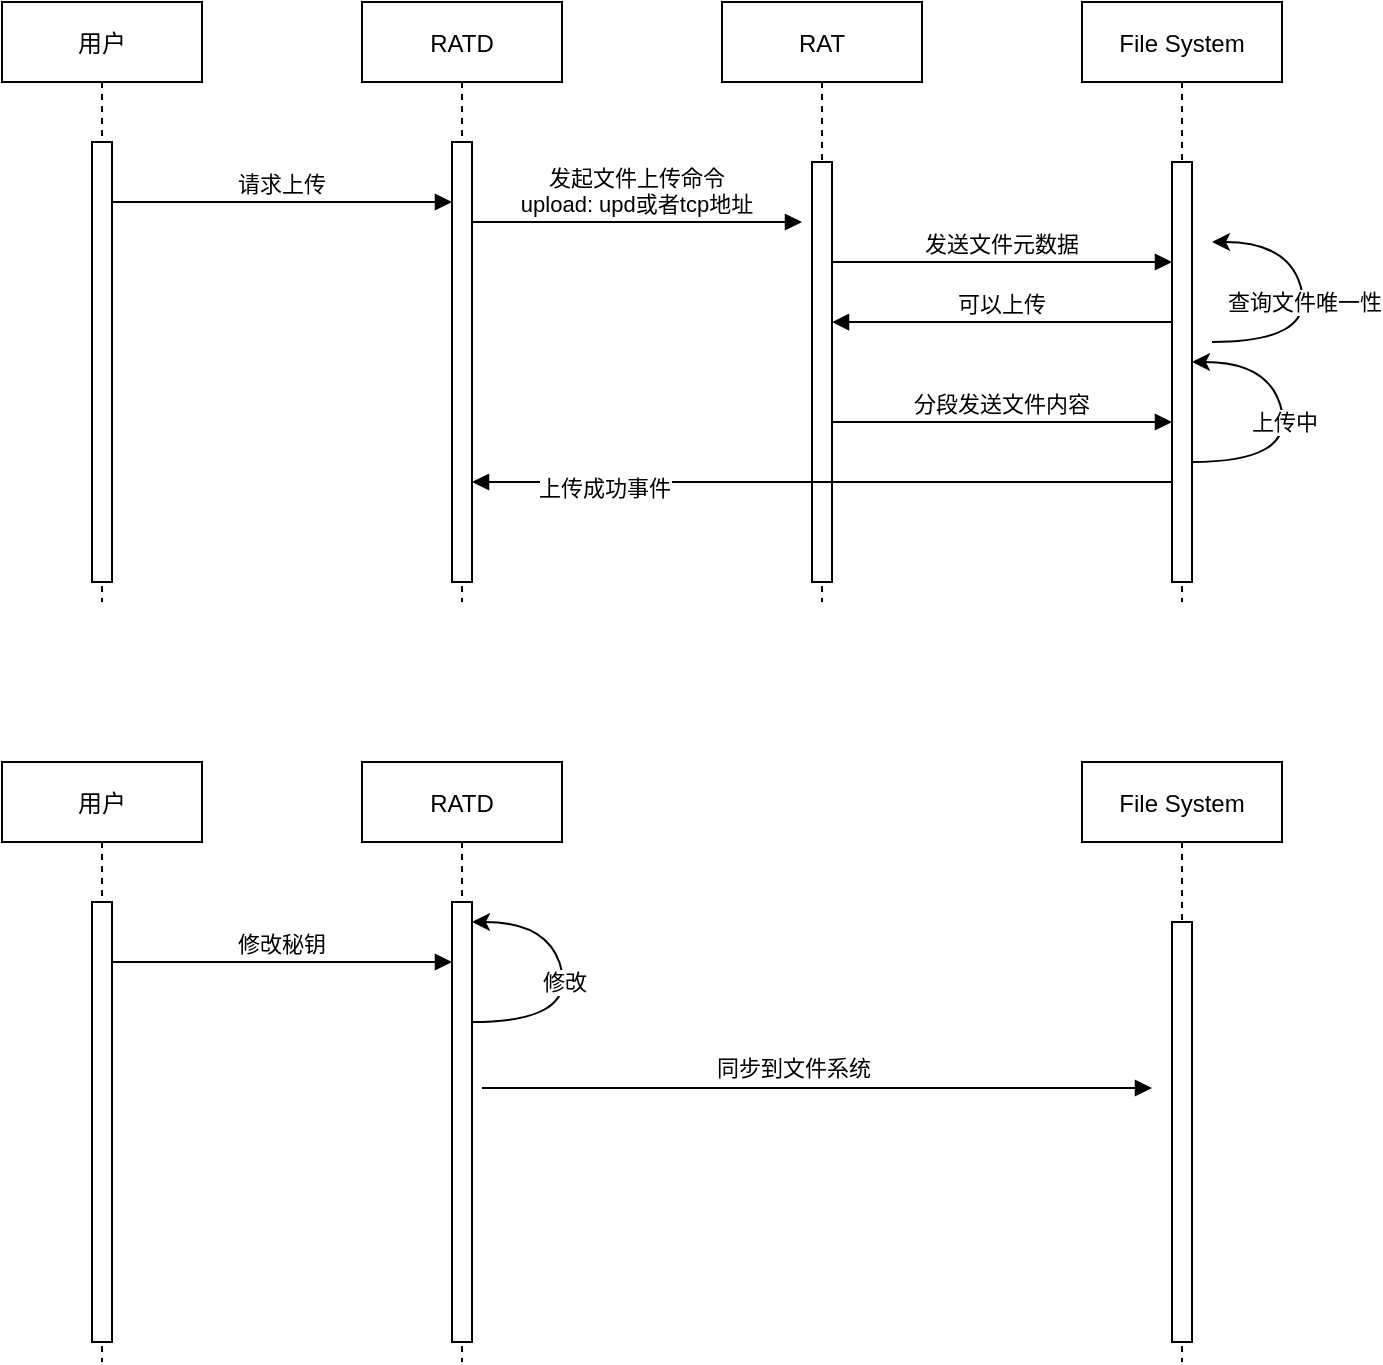 <mxfile version="14.9.6" type="github">
  <diagram id="kgpKYQtTHZ0yAKxKKP6v" name="Page-1">
    <mxGraphModel dx="946" dy="620" grid="1" gridSize="10" guides="1" tooltips="1" connect="1" arrows="1" fold="1" page="1" pageScale="1" pageWidth="850" pageHeight="1100" math="0" shadow="0">
      <root>
        <mxCell id="0" />
        <mxCell id="1" parent="0" />
        <mxCell id="3nuBFxr9cyL0pnOWT2aG-1" value="RATD" style="shape=umlLifeline;perimeter=lifelinePerimeter;container=1;collapsible=0;recursiveResize=0;rounded=0;shadow=0;strokeWidth=1;" parent="1" vertex="1">
          <mxGeometry x="265" y="80" width="100" height="300" as="geometry" />
        </mxCell>
        <mxCell id="3nuBFxr9cyL0pnOWT2aG-2" value="" style="points=[];perimeter=orthogonalPerimeter;rounded=0;shadow=0;strokeWidth=1;" parent="3nuBFxr9cyL0pnOWT2aG-1" vertex="1">
          <mxGeometry x="45" y="70" width="10" height="220" as="geometry" />
        </mxCell>
        <mxCell id="3nuBFxr9cyL0pnOWT2aG-5" value="RAT" style="shape=umlLifeline;perimeter=lifelinePerimeter;container=1;collapsible=0;recursiveResize=0;rounded=0;shadow=0;strokeWidth=1;" parent="1" vertex="1">
          <mxGeometry x="445" y="80" width="100" height="300" as="geometry" />
        </mxCell>
        <mxCell id="3nuBFxr9cyL0pnOWT2aG-6" value="" style="points=[];perimeter=orthogonalPerimeter;rounded=0;shadow=0;strokeWidth=1;" parent="3nuBFxr9cyL0pnOWT2aG-5" vertex="1">
          <mxGeometry x="45" y="80" width="10" height="210" as="geometry" />
        </mxCell>
        <mxCell id="3nuBFxr9cyL0pnOWT2aG-8" value="发起文件上传命令&#xa;upload: upd或者tcp地址" style="verticalAlign=bottom;endArrow=block;shadow=0;strokeWidth=1;" parent="1" source="3nuBFxr9cyL0pnOWT2aG-2" edge="1">
          <mxGeometry relative="1" as="geometry">
            <mxPoint x="420" y="160" as="sourcePoint" />
            <mxPoint x="485" y="190" as="targetPoint" />
            <Array as="points">
              <mxPoint x="390" y="190" />
            </Array>
          </mxGeometry>
        </mxCell>
        <mxCell id="ZtbHd8O48yMQmEpK10x9-1" value="File System" style="shape=umlLifeline;perimeter=lifelinePerimeter;container=1;collapsible=0;recursiveResize=0;rounded=0;shadow=0;strokeWidth=1;" vertex="1" parent="1">
          <mxGeometry x="625" y="80" width="100" height="300" as="geometry" />
        </mxCell>
        <mxCell id="ZtbHd8O48yMQmEpK10x9-2" value="" style="points=[];perimeter=orthogonalPerimeter;rounded=0;shadow=0;strokeWidth=1;" vertex="1" parent="ZtbHd8O48yMQmEpK10x9-1">
          <mxGeometry x="45" y="80" width="10" height="210" as="geometry" />
        </mxCell>
        <mxCell id="ZtbHd8O48yMQmEpK10x9-12" value="上传中" style="curved=1;endArrow=classic;html=1;" edge="1" parent="ZtbHd8O48yMQmEpK10x9-1">
          <mxGeometry width="50" height="50" relative="1" as="geometry">
            <mxPoint x="55" y="230" as="sourcePoint" />
            <mxPoint x="55" y="180" as="targetPoint" />
            <Array as="points">
              <mxPoint x="105" y="230" />
              <mxPoint x="95" y="180" />
              <mxPoint x="55" y="180" />
            </Array>
          </mxGeometry>
        </mxCell>
        <mxCell id="ZtbHd8O48yMQmEpK10x9-3" value="用户" style="shape=umlLifeline;perimeter=lifelinePerimeter;container=1;collapsible=0;recursiveResize=0;rounded=0;shadow=0;strokeWidth=1;" vertex="1" parent="1">
          <mxGeometry x="85" y="80" width="100" height="300" as="geometry" />
        </mxCell>
        <mxCell id="ZtbHd8O48yMQmEpK10x9-4" value="" style="points=[];perimeter=orthogonalPerimeter;rounded=0;shadow=0;strokeWidth=1;" vertex="1" parent="ZtbHd8O48yMQmEpK10x9-3">
          <mxGeometry x="45" y="70" width="10" height="220" as="geometry" />
        </mxCell>
        <mxCell id="ZtbHd8O48yMQmEpK10x9-7" value="请求上传" style="verticalAlign=bottom;endArrow=block;entryX=0;entryY=0;shadow=0;strokeWidth=1;" edge="1" parent="1">
          <mxGeometry relative="1" as="geometry">
            <mxPoint x="140" y="180.0" as="sourcePoint" />
            <mxPoint x="310" y="180.0" as="targetPoint" />
          </mxGeometry>
        </mxCell>
        <mxCell id="ZtbHd8O48yMQmEpK10x9-8" value="发送文件元数据" style="verticalAlign=bottom;endArrow=block;entryX=0;entryY=0;shadow=0;strokeWidth=1;" edge="1" parent="1">
          <mxGeometry relative="1" as="geometry">
            <mxPoint x="500" y="210.0" as="sourcePoint" />
            <mxPoint x="670" y="210.0" as="targetPoint" />
          </mxGeometry>
        </mxCell>
        <mxCell id="ZtbHd8O48yMQmEpK10x9-13" value="可以上传" style="verticalAlign=bottom;endArrow=block;entryX=1;entryY=0.474;shadow=0;strokeWidth=1;entryDx=0;entryDy=0;entryPerimeter=0;" edge="1" parent="1">
          <mxGeometry relative="1" as="geometry">
            <mxPoint x="670" y="240" as="sourcePoint" />
            <mxPoint x="500" y="240.06" as="targetPoint" />
            <Array as="points">
              <mxPoint x="590" y="240" />
            </Array>
          </mxGeometry>
        </mxCell>
        <mxCell id="ZtbHd8O48yMQmEpK10x9-14" value="分段发送文件内容" style="verticalAlign=bottom;endArrow=block;entryX=0;entryY=0;shadow=0;strokeWidth=1;" edge="1" parent="1">
          <mxGeometry relative="1" as="geometry">
            <mxPoint x="500" y="290.0" as="sourcePoint" />
            <mxPoint x="670" y="290.0" as="targetPoint" />
          </mxGeometry>
        </mxCell>
        <mxCell id="ZtbHd8O48yMQmEpK10x9-15" value="查询文件唯一性" style="curved=1;endArrow=classic;html=1;" edge="1" parent="1">
          <mxGeometry width="50" height="50" relative="1" as="geometry">
            <mxPoint x="690" y="250" as="sourcePoint" />
            <mxPoint x="690" y="200" as="targetPoint" />
            <Array as="points">
              <mxPoint x="740" y="250" />
              <mxPoint x="730" y="200" />
              <mxPoint x="690" y="200" />
            </Array>
          </mxGeometry>
        </mxCell>
        <mxCell id="ZtbHd8O48yMQmEpK10x9-16" value="" style="verticalAlign=bottom;endArrow=block;shadow=0;strokeWidth=1;" edge="1" parent="1" target="3nuBFxr9cyL0pnOWT2aG-2">
          <mxGeometry relative="1" as="geometry">
            <mxPoint x="670" y="320" as="sourcePoint" />
            <mxPoint x="500" y="320.06" as="targetPoint" />
            <Array as="points">
              <mxPoint x="590" y="320" />
            </Array>
          </mxGeometry>
        </mxCell>
        <mxCell id="ZtbHd8O48yMQmEpK10x9-17" value="上传成功事件" style="edgeLabel;html=1;align=center;verticalAlign=middle;resizable=0;points=[];" vertex="1" connectable="0" parent="ZtbHd8O48yMQmEpK10x9-16">
          <mxGeometry x="0.623" y="3" relative="1" as="geometry">
            <mxPoint as="offset" />
          </mxGeometry>
        </mxCell>
        <mxCell id="ZtbHd8O48yMQmEpK10x9-35" value="RATD" style="shape=umlLifeline;perimeter=lifelinePerimeter;container=1;collapsible=0;recursiveResize=0;rounded=0;shadow=0;strokeWidth=1;" vertex="1" parent="1">
          <mxGeometry x="265" y="460" width="100" height="300" as="geometry" />
        </mxCell>
        <mxCell id="ZtbHd8O48yMQmEpK10x9-36" value="" style="points=[];perimeter=orthogonalPerimeter;rounded=0;shadow=0;strokeWidth=1;" vertex="1" parent="ZtbHd8O48yMQmEpK10x9-35">
          <mxGeometry x="45" y="70" width="10" height="220" as="geometry" />
        </mxCell>
        <mxCell id="ZtbHd8O48yMQmEpK10x9-39" value="同步到文件系统" style="verticalAlign=bottom;endArrow=block;shadow=0;strokeWidth=1;exitX=1.5;exitY=0.423;exitDx=0;exitDy=0;exitPerimeter=0;" edge="1" parent="1" source="ZtbHd8O48yMQmEpK10x9-36">
          <mxGeometry x="-0.068" y="1" relative="1" as="geometry">
            <mxPoint x="420" y="540" as="sourcePoint" />
            <mxPoint x="660" y="623" as="targetPoint" />
            <Array as="points" />
            <mxPoint as="offset" />
          </mxGeometry>
        </mxCell>
        <mxCell id="ZtbHd8O48yMQmEpK10x9-40" value="File System" style="shape=umlLifeline;perimeter=lifelinePerimeter;container=1;collapsible=0;recursiveResize=0;rounded=0;shadow=0;strokeWidth=1;" vertex="1" parent="1">
          <mxGeometry x="625" y="460" width="100" height="300" as="geometry" />
        </mxCell>
        <mxCell id="ZtbHd8O48yMQmEpK10x9-41" value="" style="points=[];perimeter=orthogonalPerimeter;rounded=0;shadow=0;strokeWidth=1;" vertex="1" parent="ZtbHd8O48yMQmEpK10x9-40">
          <mxGeometry x="45" y="80" width="10" height="210" as="geometry" />
        </mxCell>
        <mxCell id="ZtbHd8O48yMQmEpK10x9-43" value="用户" style="shape=umlLifeline;perimeter=lifelinePerimeter;container=1;collapsible=0;recursiveResize=0;rounded=0;shadow=0;strokeWidth=1;" vertex="1" parent="1">
          <mxGeometry x="85" y="460" width="100" height="300" as="geometry" />
        </mxCell>
        <mxCell id="ZtbHd8O48yMQmEpK10x9-44" value="" style="points=[];perimeter=orthogonalPerimeter;rounded=0;shadow=0;strokeWidth=1;" vertex="1" parent="ZtbHd8O48yMQmEpK10x9-43">
          <mxGeometry x="45" y="70" width="10" height="220" as="geometry" />
        </mxCell>
        <mxCell id="ZtbHd8O48yMQmEpK10x9-45" value="修改秘钥" style="verticalAlign=bottom;endArrow=block;entryX=0;entryY=0;shadow=0;strokeWidth=1;" edge="1" parent="1">
          <mxGeometry relative="1" as="geometry">
            <mxPoint x="140" y="560.0" as="sourcePoint" />
            <mxPoint x="310" y="560.0" as="targetPoint" />
          </mxGeometry>
        </mxCell>
        <mxCell id="ZtbHd8O48yMQmEpK10x9-49" value="修改" style="curved=1;endArrow=classic;html=1;" edge="1" parent="1">
          <mxGeometry width="50" height="50" relative="1" as="geometry">
            <mxPoint x="320" y="590" as="sourcePoint" />
            <mxPoint x="320" y="540" as="targetPoint" />
            <Array as="points">
              <mxPoint x="370" y="590" />
              <mxPoint x="360" y="540" />
              <mxPoint x="320" y="540" />
            </Array>
          </mxGeometry>
        </mxCell>
      </root>
    </mxGraphModel>
  </diagram>
</mxfile>
